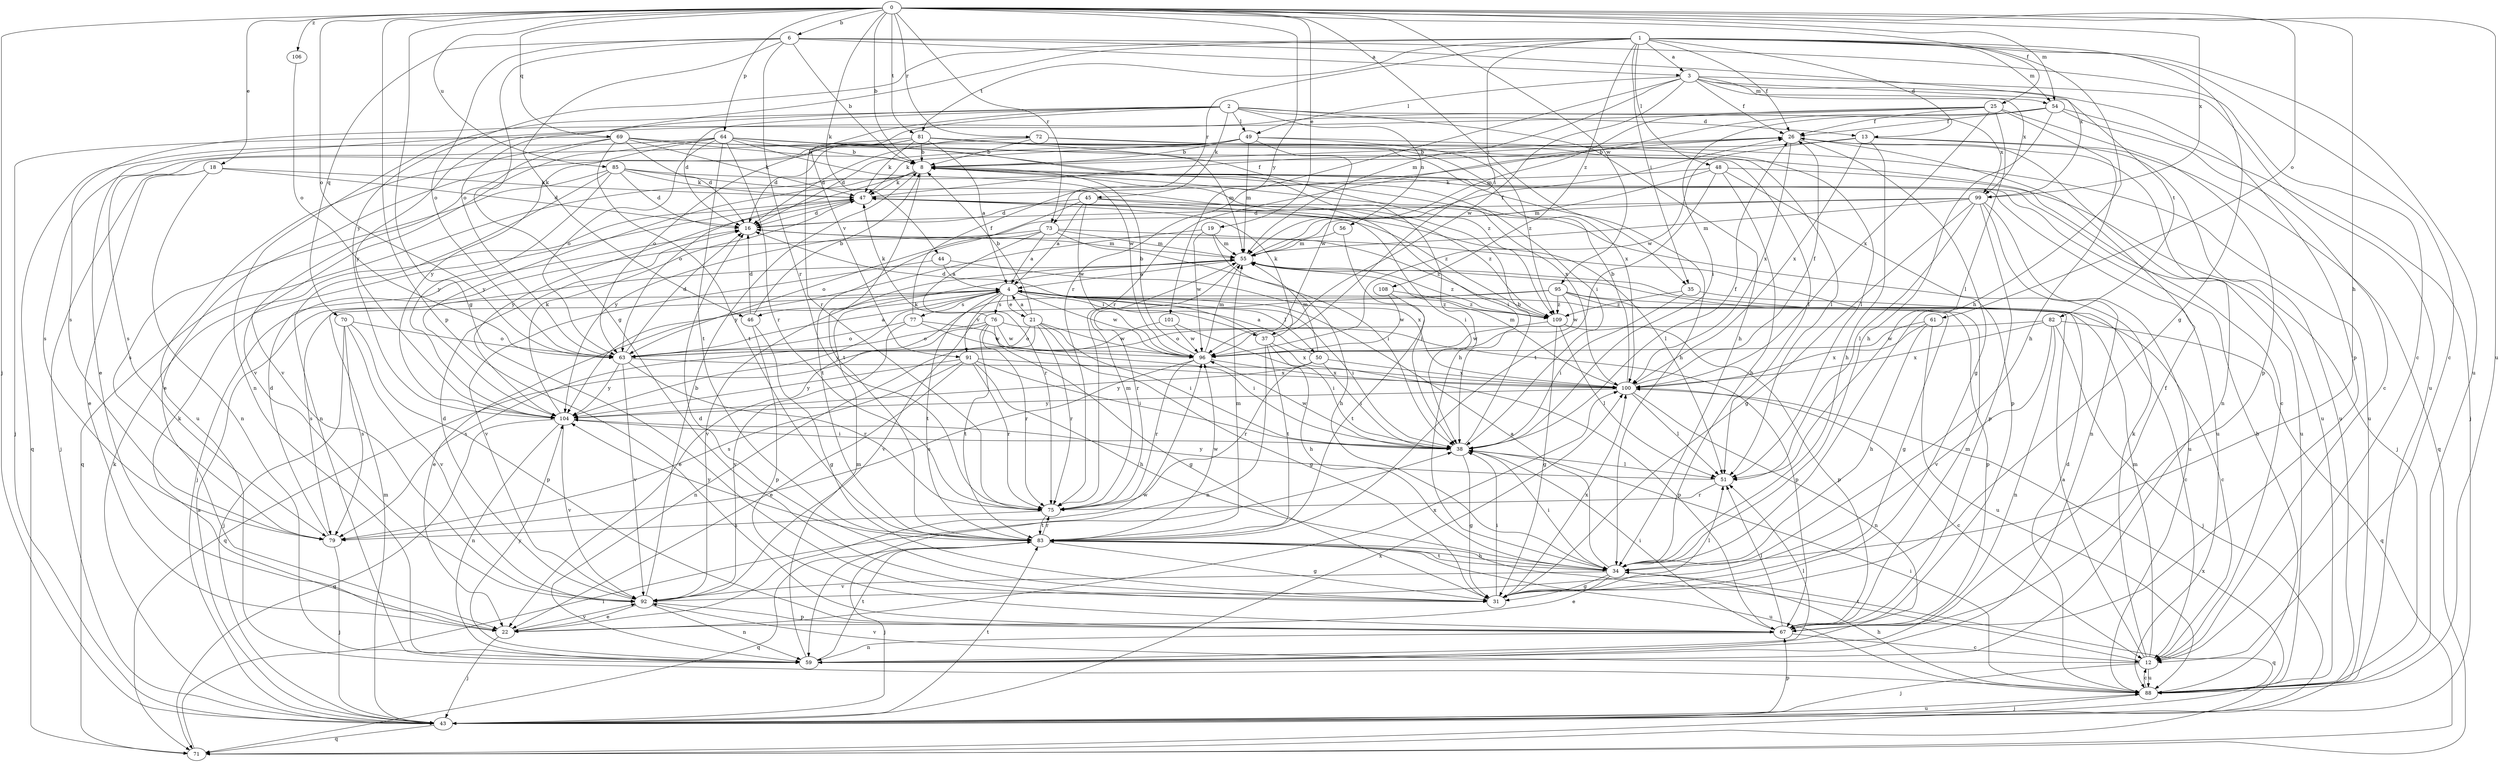 strict digraph  {
0;
1;
2;
3;
4;
6;
8;
12;
13;
16;
18;
19;
21;
22;
25;
26;
31;
34;
35;
37;
38;
43;
44;
45;
46;
47;
48;
49;
50;
51;
54;
55;
56;
59;
61;
63;
64;
67;
69;
70;
71;
72;
73;
75;
76;
77;
79;
81;
82;
83;
85;
88;
91;
92;
95;
96;
99;
100;
101;
104;
106;
108;
109;
0 -> 6  [label=b];
0 -> 8  [label=b];
0 -> 18  [label=e];
0 -> 19  [label=e];
0 -> 25  [label=f];
0 -> 31  [label=g];
0 -> 34  [label=h];
0 -> 35  [label=i];
0 -> 43  [label=j];
0 -> 44  [label=k];
0 -> 54  [label=m];
0 -> 61  [label=o];
0 -> 63  [label=o];
0 -> 64  [label=p];
0 -> 67  [label=p];
0 -> 69  [label=q];
0 -> 72  [label=r];
0 -> 73  [label=r];
0 -> 81  [label=t];
0 -> 85  [label=u];
0 -> 88  [label=u];
0 -> 95  [label=w];
0 -> 99  [label=x];
0 -> 101  [label=y];
0 -> 106  [label=z];
1 -> 3  [label=a];
1 -> 12  [label=c];
1 -> 13  [label=d];
1 -> 26  [label=f];
1 -> 31  [label=g];
1 -> 34  [label=h];
1 -> 35  [label=i];
1 -> 37  [label=i];
1 -> 48  [label=l];
1 -> 54  [label=m];
1 -> 63  [label=o];
1 -> 73  [label=r];
1 -> 81  [label=t];
1 -> 88  [label=u];
1 -> 104  [label=y];
1 -> 108  [label=z];
2 -> 13  [label=d];
2 -> 16  [label=d];
2 -> 34  [label=h];
2 -> 45  [label=k];
2 -> 49  [label=l];
2 -> 56  [label=n];
2 -> 59  [label=n];
2 -> 75  [label=r];
2 -> 91  [label=v];
2 -> 99  [label=x];
2 -> 104  [label=y];
3 -> 26  [label=f];
3 -> 49  [label=l];
3 -> 54  [label=m];
3 -> 55  [label=m];
3 -> 67  [label=p];
3 -> 75  [label=r];
3 -> 82  [label=t];
3 -> 88  [label=u];
3 -> 96  [label=w];
3 -> 99  [label=x];
4 -> 21  [label=e];
4 -> 22  [label=e];
4 -> 37  [label=i];
4 -> 38  [label=i];
4 -> 46  [label=k];
4 -> 50  [label=l];
4 -> 76  [label=s];
4 -> 77  [label=s];
4 -> 79  [label=s];
4 -> 83  [label=t];
4 -> 91  [label=v];
4 -> 96  [label=w];
4 -> 104  [label=y];
4 -> 109  [label=z];
6 -> 3  [label=a];
6 -> 8  [label=b];
6 -> 12  [label=c];
6 -> 31  [label=g];
6 -> 46  [label=k];
6 -> 63  [label=o];
6 -> 70  [label=q];
6 -> 75  [label=r];
6 -> 99  [label=x];
8 -> 47  [label=k];
8 -> 63  [label=o];
8 -> 71  [label=q];
8 -> 83  [label=t];
8 -> 88  [label=u];
8 -> 100  [label=x];
8 -> 104  [label=y];
12 -> 4  [label=a];
12 -> 43  [label=j];
12 -> 47  [label=k];
12 -> 55  [label=m];
12 -> 83  [label=t];
12 -> 88  [label=u];
12 -> 92  [label=v];
13 -> 8  [label=b];
13 -> 34  [label=h];
13 -> 71  [label=q];
13 -> 88  [label=u];
13 -> 96  [label=w];
13 -> 100  [label=x];
16 -> 55  [label=m];
18 -> 16  [label=d];
18 -> 22  [label=e];
18 -> 43  [label=j];
18 -> 47  [label=k];
18 -> 59  [label=n];
19 -> 34  [label=h];
19 -> 55  [label=m];
19 -> 96  [label=w];
19 -> 104  [label=y];
21 -> 4  [label=a];
21 -> 8  [label=b];
21 -> 31  [label=g];
21 -> 38  [label=i];
21 -> 63  [label=o];
21 -> 71  [label=q];
21 -> 75  [label=r];
21 -> 96  [label=w];
22 -> 43  [label=j];
22 -> 47  [label=k];
22 -> 92  [label=v];
22 -> 96  [label=w];
22 -> 100  [label=x];
25 -> 22  [label=e];
25 -> 26  [label=f];
25 -> 34  [label=h];
25 -> 51  [label=l];
25 -> 55  [label=m];
25 -> 67  [label=p];
25 -> 79  [label=s];
25 -> 100  [label=x];
26 -> 8  [label=b];
26 -> 31  [label=g];
26 -> 59  [label=n];
26 -> 88  [label=u];
26 -> 100  [label=x];
31 -> 16  [label=d];
31 -> 38  [label=i];
31 -> 51  [label=l];
31 -> 100  [label=x];
34 -> 4  [label=a];
34 -> 22  [label=e];
34 -> 31  [label=g];
34 -> 38  [label=i];
34 -> 71  [label=q];
34 -> 83  [label=t];
34 -> 92  [label=v];
35 -> 12  [label=c];
35 -> 38  [label=i];
35 -> 109  [label=z];
37 -> 16  [label=d];
37 -> 34  [label=h];
37 -> 47  [label=k];
37 -> 59  [label=n];
37 -> 83  [label=t];
37 -> 100  [label=x];
38 -> 8  [label=b];
38 -> 26  [label=f];
38 -> 31  [label=g];
38 -> 51  [label=l];
38 -> 96  [label=w];
43 -> 4  [label=a];
43 -> 47  [label=k];
43 -> 55  [label=m];
43 -> 67  [label=p];
43 -> 71  [label=q];
43 -> 83  [label=t];
43 -> 88  [label=u];
43 -> 100  [label=x];
44 -> 4  [label=a];
44 -> 92  [label=v];
44 -> 100  [label=x];
45 -> 4  [label=a];
45 -> 16  [label=d];
45 -> 38  [label=i];
45 -> 83  [label=t];
45 -> 96  [label=w];
45 -> 109  [label=z];
46 -> 8  [label=b];
46 -> 16  [label=d];
46 -> 31  [label=g];
46 -> 67  [label=p];
47 -> 16  [label=d];
47 -> 26  [label=f];
47 -> 51  [label=l];
47 -> 104  [label=y];
47 -> 109  [label=z];
48 -> 34  [label=h];
48 -> 43  [label=j];
48 -> 47  [label=k];
48 -> 55  [label=m];
48 -> 67  [label=p];
48 -> 83  [label=t];
49 -> 8  [label=b];
49 -> 16  [label=d];
49 -> 22  [label=e];
49 -> 47  [label=k];
49 -> 51  [label=l];
49 -> 55  [label=m];
49 -> 96  [label=w];
49 -> 109  [label=z];
50 -> 4  [label=a];
50 -> 38  [label=i];
50 -> 55  [label=m];
50 -> 75  [label=r];
50 -> 100  [label=x];
50 -> 104  [label=y];
51 -> 75  [label=r];
51 -> 104  [label=y];
54 -> 12  [label=c];
54 -> 26  [label=f];
54 -> 34  [label=h];
54 -> 38  [label=i];
54 -> 43  [label=j];
54 -> 75  [label=r];
55 -> 4  [label=a];
55 -> 26  [label=f];
55 -> 75  [label=r];
55 -> 92  [label=v];
55 -> 109  [label=z];
56 -> 38  [label=i];
56 -> 55  [label=m];
59 -> 51  [label=l];
59 -> 55  [label=m];
59 -> 83  [label=t];
59 -> 104  [label=y];
61 -> 34  [label=h];
61 -> 88  [label=u];
61 -> 96  [label=w];
61 -> 100  [label=x];
63 -> 4  [label=a];
63 -> 16  [label=d];
63 -> 67  [label=p];
63 -> 75  [label=r];
63 -> 92  [label=v];
63 -> 104  [label=y];
64 -> 8  [label=b];
64 -> 34  [label=h];
64 -> 63  [label=o];
64 -> 71  [label=q];
64 -> 75  [label=r];
64 -> 83  [label=t];
64 -> 92  [label=v];
64 -> 96  [label=w];
64 -> 104  [label=y];
64 -> 109  [label=z];
67 -> 12  [label=c];
67 -> 26  [label=f];
67 -> 38  [label=i];
67 -> 51  [label=l];
67 -> 55  [label=m];
67 -> 59  [label=n];
69 -> 8  [label=b];
69 -> 16  [label=d];
69 -> 38  [label=i];
69 -> 43  [label=j];
69 -> 47  [label=k];
69 -> 51  [label=l];
69 -> 83  [label=t];
69 -> 88  [label=u];
69 -> 92  [label=v];
70 -> 43  [label=j];
70 -> 63  [label=o];
70 -> 67  [label=p];
70 -> 79  [label=s];
70 -> 92  [label=v];
71 -> 38  [label=i];
71 -> 100  [label=x];
72 -> 8  [label=b];
72 -> 16  [label=d];
72 -> 79  [label=s];
72 -> 88  [label=u];
72 -> 100  [label=x];
73 -> 4  [label=a];
73 -> 38  [label=i];
73 -> 43  [label=j];
73 -> 55  [label=m];
73 -> 63  [label=o];
73 -> 75  [label=r];
73 -> 109  [label=z];
75 -> 55  [label=m];
75 -> 79  [label=s];
75 -> 83  [label=t];
76 -> 31  [label=g];
76 -> 47  [label=k];
76 -> 63  [label=o];
76 -> 67  [label=p];
76 -> 75  [label=r];
76 -> 79  [label=s];
76 -> 83  [label=t];
76 -> 96  [label=w];
77 -> 26  [label=f];
77 -> 38  [label=i];
77 -> 63  [label=o];
77 -> 92  [label=v];
77 -> 96  [label=w];
79 -> 16  [label=d];
79 -> 43  [label=j];
81 -> 4  [label=a];
81 -> 8  [label=b];
81 -> 12  [label=c];
81 -> 16  [label=d];
81 -> 34  [label=h];
81 -> 47  [label=k];
81 -> 51  [label=l];
81 -> 55  [label=m];
81 -> 63  [label=o];
81 -> 79  [label=s];
82 -> 43  [label=j];
82 -> 59  [label=n];
82 -> 63  [label=o];
82 -> 71  [label=q];
82 -> 92  [label=v];
82 -> 100  [label=x];
83 -> 31  [label=g];
83 -> 34  [label=h];
83 -> 43  [label=j];
83 -> 55  [label=m];
83 -> 71  [label=q];
83 -> 75  [label=r];
83 -> 88  [label=u];
83 -> 96  [label=w];
83 -> 104  [label=y];
85 -> 16  [label=d];
85 -> 38  [label=i];
85 -> 47  [label=k];
85 -> 59  [label=n];
85 -> 79  [label=s];
85 -> 88  [label=u];
85 -> 104  [label=y];
88 -> 8  [label=b];
88 -> 12  [label=c];
88 -> 16  [label=d];
88 -> 34  [label=h];
88 -> 38  [label=i];
88 -> 43  [label=j];
91 -> 22  [label=e];
91 -> 34  [label=h];
91 -> 38  [label=i];
91 -> 75  [label=r];
91 -> 79  [label=s];
91 -> 100  [label=x];
91 -> 104  [label=y];
92 -> 8  [label=b];
92 -> 16  [label=d];
92 -> 22  [label=e];
92 -> 59  [label=n];
92 -> 67  [label=p];
95 -> 12  [label=c];
95 -> 22  [label=e];
95 -> 31  [label=g];
95 -> 67  [label=p];
95 -> 92  [label=v];
95 -> 96  [label=w];
95 -> 109  [label=z];
96 -> 8  [label=b];
96 -> 55  [label=m];
96 -> 75  [label=r];
96 -> 79  [label=s];
96 -> 100  [label=x];
99 -> 16  [label=d];
99 -> 31  [label=g];
99 -> 51  [label=l];
99 -> 55  [label=m];
99 -> 59  [label=n];
99 -> 67  [label=p];
99 -> 88  [label=u];
99 -> 104  [label=y];
100 -> 8  [label=b];
100 -> 12  [label=c];
100 -> 26  [label=f];
100 -> 51  [label=l];
100 -> 55  [label=m];
100 -> 59  [label=n];
100 -> 104  [label=y];
101 -> 38  [label=i];
101 -> 59  [label=n];
101 -> 96  [label=w];
104 -> 38  [label=i];
104 -> 47  [label=k];
104 -> 59  [label=n];
104 -> 71  [label=q];
104 -> 92  [label=v];
106 -> 63  [label=o];
108 -> 83  [label=t];
108 -> 96  [label=w];
108 -> 109  [label=z];
109 -> 31  [label=g];
109 -> 51  [label=l];
109 -> 67  [label=p];
109 -> 96  [label=w];
}

